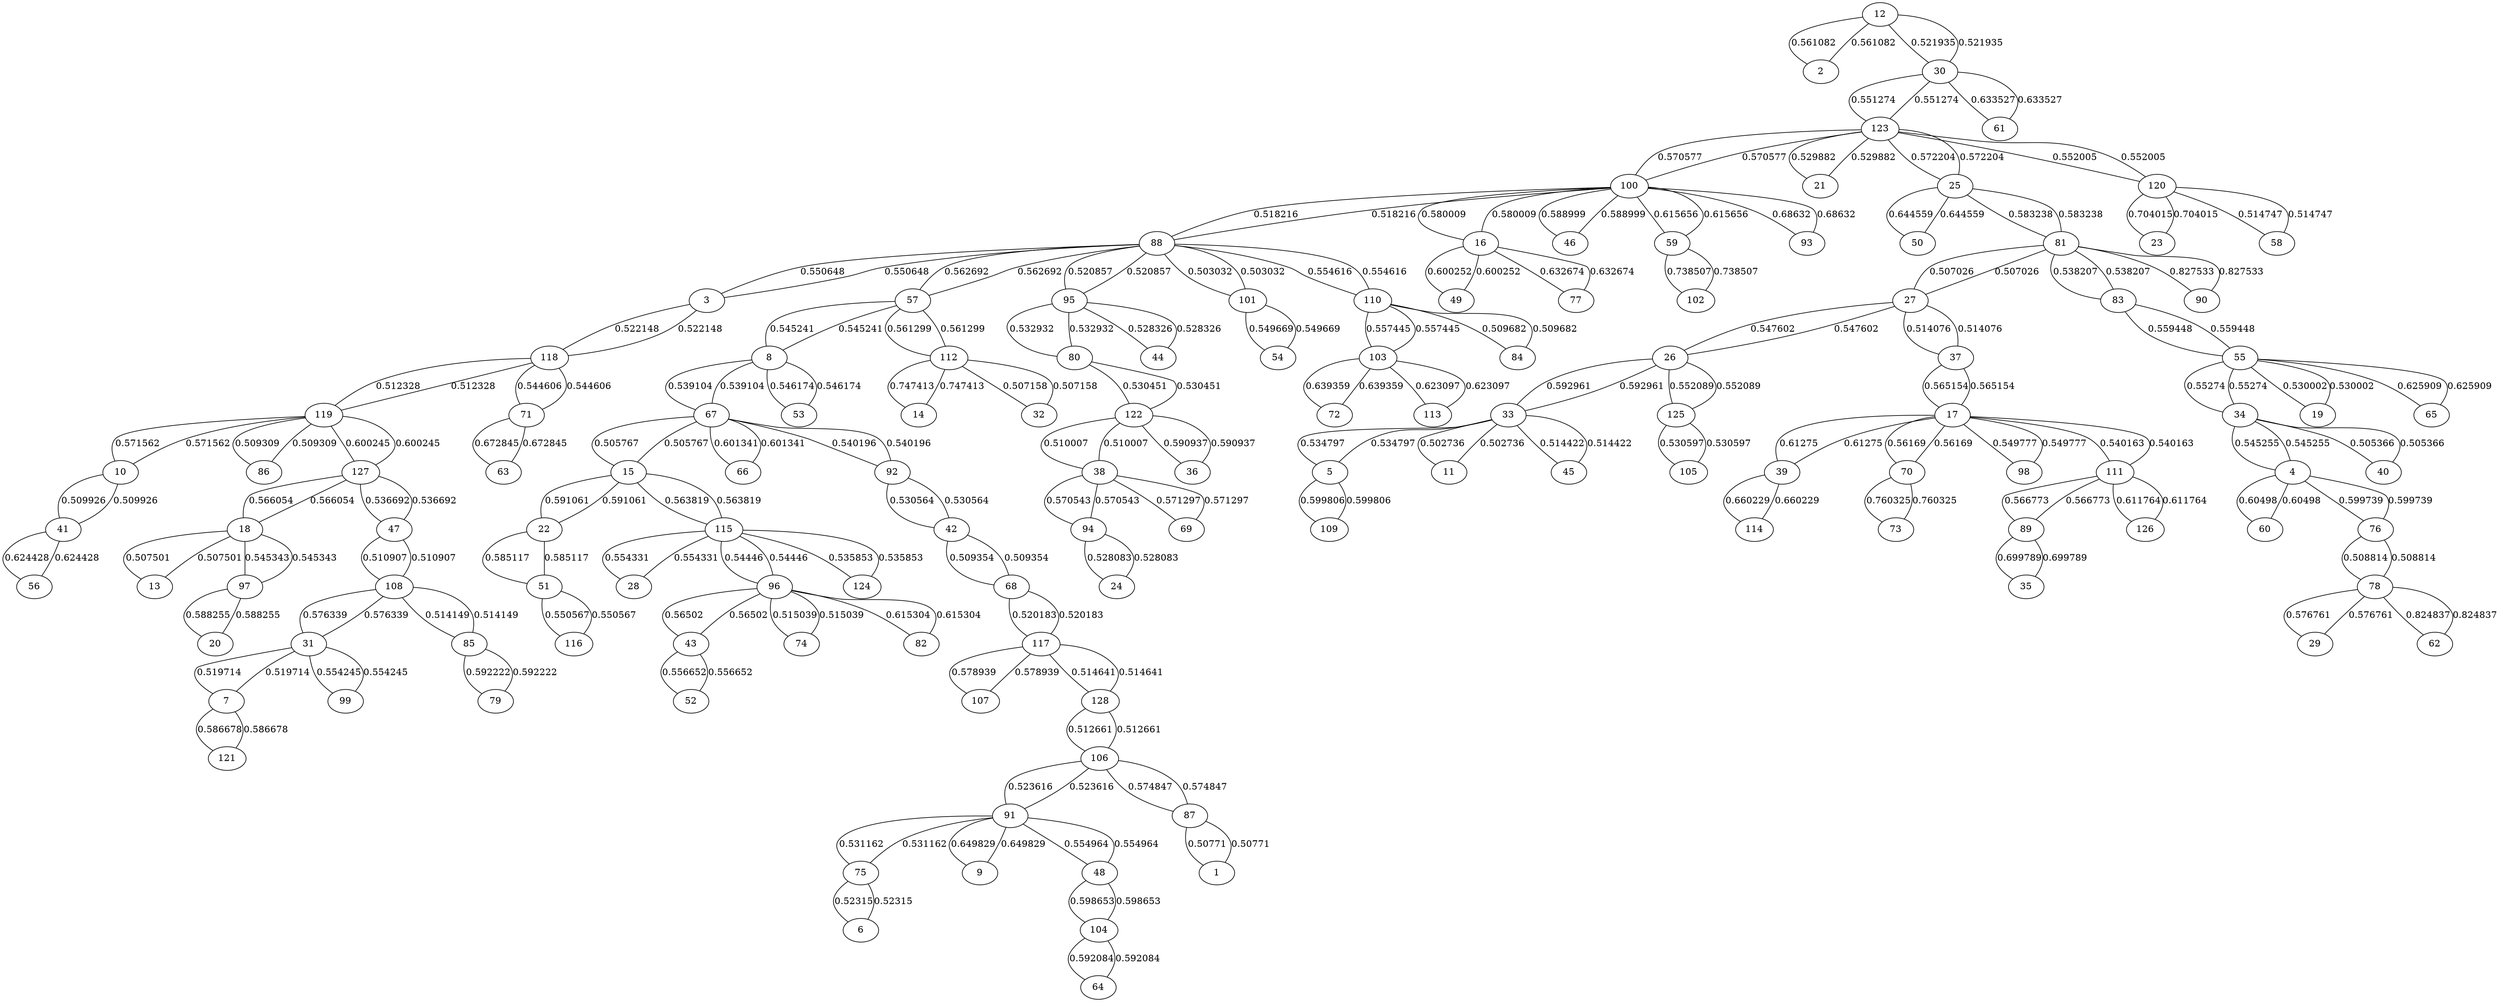 graph {
	"12" -- "2"[label=0.561082]
	"12" -- "30"[label=0.521935]
	"2" -- "12"[label=0.561082]
	"88" -- "3"[label=0.550648]
	"88" -- "57"[label=0.562692]
	"88" -- "95"[label=0.520857]
	"88" -- "100"[label=0.518216]
	"88" -- "101"[label=0.503032]
	"88" -- "110"[label=0.554616]
	"3" -- "88"[label=0.550648]
	"3" -- "118"[label=0.522148]
	"34" -- "4"[label=0.545255]
	"34" -- "55"[label=0.55274]
	"34" -- "40"[label=0.505366]
	"4" -- "34"[label=0.545255]
	"4" -- "60"[label=0.60498]
	"4" -- "76"[label=0.599739]
	"33" -- "5"[label=0.534797]
	"33" -- "11"[label=0.502736]
	"33" -- "26"[label=0.592961]
	"33" -- "45"[label=0.514422]
	"5" -- "33"[label=0.534797]
	"5" -- "109"[label=0.599806]
	"75" -- "6"[label=0.52315]
	"75" -- "91"[label=0.531162]
	"6" -- "75"[label=0.52315]
	"31" -- "7"[label=0.519714]
	"31" -- "108"[label=0.576339]
	"31" -- "99"[label=0.554245]
	"7" -- "31"[label=0.519714]
	"7" -- "121"[label=0.586678]
	"67" -- "8"[label=0.539104]
	"67" -- "15"[label=0.505767]
	"67" -- "66"[label=0.601341]
	"67" -- "92"[label=0.540196]
	"8" -- "67"[label=0.539104]
	"8" -- "53"[label=0.546174]
	"8" -- "57"[label=0.545241]
	"91" -- "9"[label=0.649829]
	"91" -- "48"[label=0.554964]
	"91" -- "75"[label=0.531162]
	"91" -- "106"[label=0.523616]
	"9" -- "91"[label=0.649829]
	"119" -- "10"[label=0.571562]
	"119" -- "86"[label=0.509309]
	"119" -- "118"[label=0.512328]
	"119" -- "127"[label=0.600245]
	"10" -- "119"[label=0.571562]
	"10" -- "41"[label=0.509926]
	"11" -- "33"[label=0.502736]
	"30" -- "12"[label=0.521935]
	"30" -- "123"[label=0.551274]
	"30" -- "61"[label=0.633527]
	"18" -- "13"[label=0.507501]
	"18" -- "127"[label=0.566054]
	"18" -- "97"[label=0.545343]
	"13" -- "18"[label=0.507501]
	"112" -- "14"[label=0.747413]
	"112" -- "32"[label=0.507158]
	"112" -- "57"[label=0.561299]
	"14" -- "112"[label=0.747413]
	"15" -- "67"[label=0.505767]
	"15" -- "22"[label=0.591061]
	"15" -- "115"[label=0.563819]
	"100" -- "16"[label=0.580009]
	"100" -- "46"[label=0.588999]
	"100" -- "59"[label=0.615656]
	"100" -- "93"[label=0.68632]
	"100" -- "88"[label=0.518216]
	"100" -- "123"[label=0.570577]
	"16" -- "100"[label=0.580009]
	"16" -- "49"[label=0.600252]
	"16" -- "77"[label=0.632674]
	"37" -- "17"[label=0.565154]
	"37" -- "27"[label=0.514076]
	"17" -- "37"[label=0.565154]
	"17" -- "39"[label=0.61275]
	"17" -- "70"[label=0.56169]
	"17" -- "98"[label=0.549777]
	"17" -- "111"[label=0.540163]
	"127" -- "18"[label=0.566054]
	"127" -- "47"[label=0.536692]
	"127" -- "119"[label=0.600245]
	"55" -- "19"[label=0.530002]
	"55" -- "34"[label=0.55274]
	"55" -- "83"[label=0.559448]
	"55" -- "65"[label=0.625909]
	"19" -- "55"[label=0.530002]
	"97" -- "20"[label=0.588255]
	"97" -- "18"[label=0.545343]
	"20" -- "97"[label=0.588255]
	"123" -- "21"[label=0.529882]
	"123" -- "25"[label=0.572204]
	"123" -- "30"[label=0.551274]
	"123" -- "120"[label=0.552005]
	"123" -- "100"[label=0.570577]
	"21" -- "123"[label=0.529882]
	"22" -- "15"[label=0.591061]
	"22" -- "51"[label=0.585117]
	"120" -- "23"[label=0.704015]
	"120" -- "58"[label=0.514747]
	"120" -- "123"[label=0.552005]
	"23" -- "120"[label=0.704015]
	"94" -- "24"[label=0.528083]
	"94" -- "38"[label=0.570543]
	"24" -- "94"[label=0.528083]
	"25" -- "123"[label=0.572204]
	"25" -- "50"[label=0.644559]
	"25" -- "81"[label=0.583238]
	"27" -- "26"[label=0.547602]
	"27" -- "81"[label=0.507026]
	"27" -- "37"[label=0.514076]
	"26" -- "27"[label=0.547602]
	"26" -- "33"[label=0.592961]
	"26" -- "125"[label=0.552089]
	"81" -- "27"[label=0.507026]
	"81" -- "25"[label=0.583238]
	"81" -- "83"[label=0.538207]
	"81" -- "90"[label=0.827533]
	"115" -- "28"[label=0.554331]
	"115" -- "96"[label=0.54446]
	"115" -- "15"[label=0.563819]
	"115" -- "124"[label=0.535853]
	"28" -- "115"[label=0.554331]
	"78" -- "29"[label=0.576761]
	"78" -- "62"[label=0.824837]
	"78" -- "76"[label=0.508814]
	"29" -- "78"[label=0.576761]
	"108" -- "31"[label=0.576339]
	"108" -- "85"[label=0.514149]
	"108" -- "47"[label=0.510907]
	"32" -- "112"[label=0.507158]
	"89" -- "35"[label=0.699789]
	"89" -- "111"[label=0.566773]
	"35" -- "89"[label=0.699789]
	"122" -- "36"[label=0.590937]
	"122" -- "38"[label=0.510007]
	"122" -- "80"[label=0.530451]
	"36" -- "122"[label=0.590937]
	"38" -- "122"[label=0.510007]
	"38" -- "69"[label=0.571297]
	"38" -- "94"[label=0.570543]
	"39" -- "17"[label=0.61275]
	"39" -- "114"[label=0.660229]
	"40" -- "34"[label=0.505366]
	"41" -- "10"[label=0.509926]
	"41" -- "56"[label=0.624428]
	"68" -- "42"[label=0.509354]
	"68" -- "117"[label=0.520183]
	"42" -- "68"[label=0.509354]
	"42" -- "92"[label=0.530564]
	"96" -- "43"[label=0.56502]
	"96" -- "74"[label=0.515039]
	"96" -- "82"[label=0.615304]
	"96" -- "115"[label=0.54446]
	"43" -- "96"[label=0.56502]
	"43" -- "52"[label=0.556652]
	"95" -- "44"[label=0.528326]
	"95" -- "80"[label=0.532932]
	"95" -- "88"[label=0.520857]
	"44" -- "95"[label=0.528326]
	"45" -- "33"[label=0.514422]
	"46" -- "100"[label=0.588999]
	"47" -- "127"[label=0.536692]
	"47" -- "108"[label=0.510907]
	"48" -- "91"[label=0.554964]
	"48" -- "104"[label=0.598653]
	"49" -- "16"[label=0.600252]
	"50" -- "25"[label=0.644559]
	"51" -- "22"[label=0.585117]
	"51" -- "116"[label=0.550567]
	"52" -- "43"[label=0.556652]
	"53" -- "8"[label=0.546174]
	"101" -- "54"[label=0.549669]
	"101" -- "88"[label=0.503032]
	"54" -- "101"[label=0.549669]
	"83" -- "55"[label=0.559448]
	"83" -- "81"[label=0.538207]
	"56" -- "41"[label=0.624428]
	"57" -- "8"[label=0.545241]
	"57" -- "88"[label=0.562692]
	"57" -- "112"[label=0.561299]
	"58" -- "120"[label=0.514747]
	"59" -- "100"[label=0.615656]
	"59" -- "102"[label=0.738507]
	"60" -- "4"[label=0.60498]
	"61" -- "30"[label=0.633527]
	"62" -- "78"[label=0.824837]
	"71" -- "63"[label=0.672845]
	"71" -- "118"[label=0.544606]
	"63" -- "71"[label=0.672845]
	"104" -- "64"[label=0.592084]
	"104" -- "48"[label=0.598653]
	"64" -- "104"[label=0.592084]
	"65" -- "55"[label=0.625909]
	"66" -- "67"[label=0.601341]
	"92" -- "67"[label=0.540196]
	"92" -- "42"[label=0.530564]
	"117" -- "68"[label=0.520183]
	"117" -- "107"[label=0.578939]
	"117" -- "128"[label=0.514641]
	"69" -- "38"[label=0.571297]
	"70" -- "17"[label=0.56169]
	"70" -- "73"[label=0.760325]
	"118" -- "71"[label=0.544606]
	"118" -- "3"[label=0.522148]
	"118" -- "119"[label=0.512328]
	"103" -- "72"[label=0.639359]
	"103" -- "110"[label=0.557445]
	"103" -- "113"[label=0.623097]
	"72" -- "103"[label=0.639359]
	"73" -- "70"[label=0.760325]
	"74" -- "96"[label=0.515039]
	"76" -- "4"[label=0.599739]
	"76" -- "78"[label=0.508814]
	"77" -- "16"[label=0.632674]
	"85" -- "79"[label=0.592222]
	"85" -- "108"[label=0.514149]
	"79" -- "85"[label=0.592222]
	"80" -- "95"[label=0.532932]
	"80" -- "122"[label=0.530451]
	"82" -- "96"[label=0.615304]
	"110" -- "84"[label=0.509682]
	"110" -- "103"[label=0.557445]
	"110" -- "88"[label=0.554616]
	"84" -- "110"[label=0.509682]
	"86" -- "119"[label=0.509309]
	"1" -- "87"[label=0.50771]
	"87" -- "1"[label=0.50771]
	"87" -- "106"[label=0.574847]
	"111" -- "89"[label=0.566773]
	"111" -- "17"[label=0.540163]
	"111" -- "126"[label=0.611764]
	"90" -- "81"[label=0.827533]
	"106" -- "91"[label=0.523616]
	"106" -- "87"[label=0.574847]
	"106" -- "128"[label=0.512661]
	"93" -- "100"[label=0.68632]
	"98" -- "17"[label=0.549777]
	"99" -- "31"[label=0.554245]
	"102" -- "59"[label=0.738507]
	"125" -- "105"[label=0.530597]
	"125" -- "26"[label=0.552089]
	"105" -- "125"[label=0.530597]
	"107" -- "117"[label=0.578939]
	"109" -- "5"[label=0.599806]
	"113" -- "103"[label=0.623097]
	"114" -- "39"[label=0.660229]
	"116" -- "51"[label=0.550567]
	"128" -- "117"[label=0.514641]
	"128" -- "106"[label=0.512661]
	"121" -- "7"[label=0.586678]
	"124" -- "115"[label=0.535853]
	"126" -- "111"[label=0.611764]
}